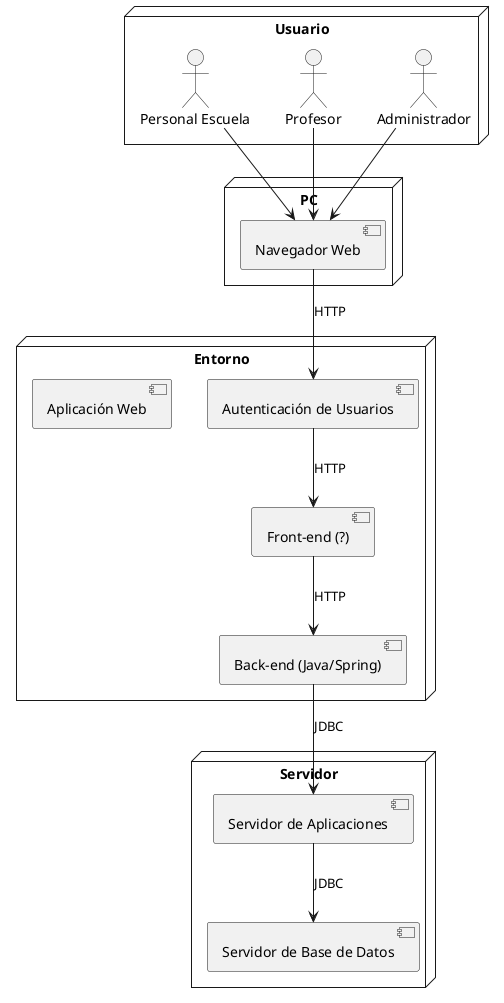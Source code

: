 @startuml
node "Usuario" as Usuario {
    actor "Personal Escuela" as PersonalEscuela
    actor Profesor
    actor Administrador
}

node "PC" as PC {
    component "Navegador Web" as Navegador
}

node "Entorno" as Entorno {
    component "Autenticación de Usuarios" as Autenticacion
    component "Front-end (?)" as FrontEnd
    component "Back-end (Java/Spring)" as BackEnd
    component "Aplicación Web" as AppWeb
}

node "Servidor" as Servidor {
    component "Servidor de Aplicaciones" as ServidorApp
    component "Servidor de Base de Datos" as ServidorBD
}

PersonalEscuela --> Navegador
Profesor --> Navegador
Administrador --> Navegador

Navegador --> Autenticacion : HTTP
Autenticacion --> FrontEnd : HTTP
FrontEnd --> BackEnd : HTTP
BackEnd --> ServidorApp : JDBC
ServidorApp --> ServidorBD : JDBC
@enduml
